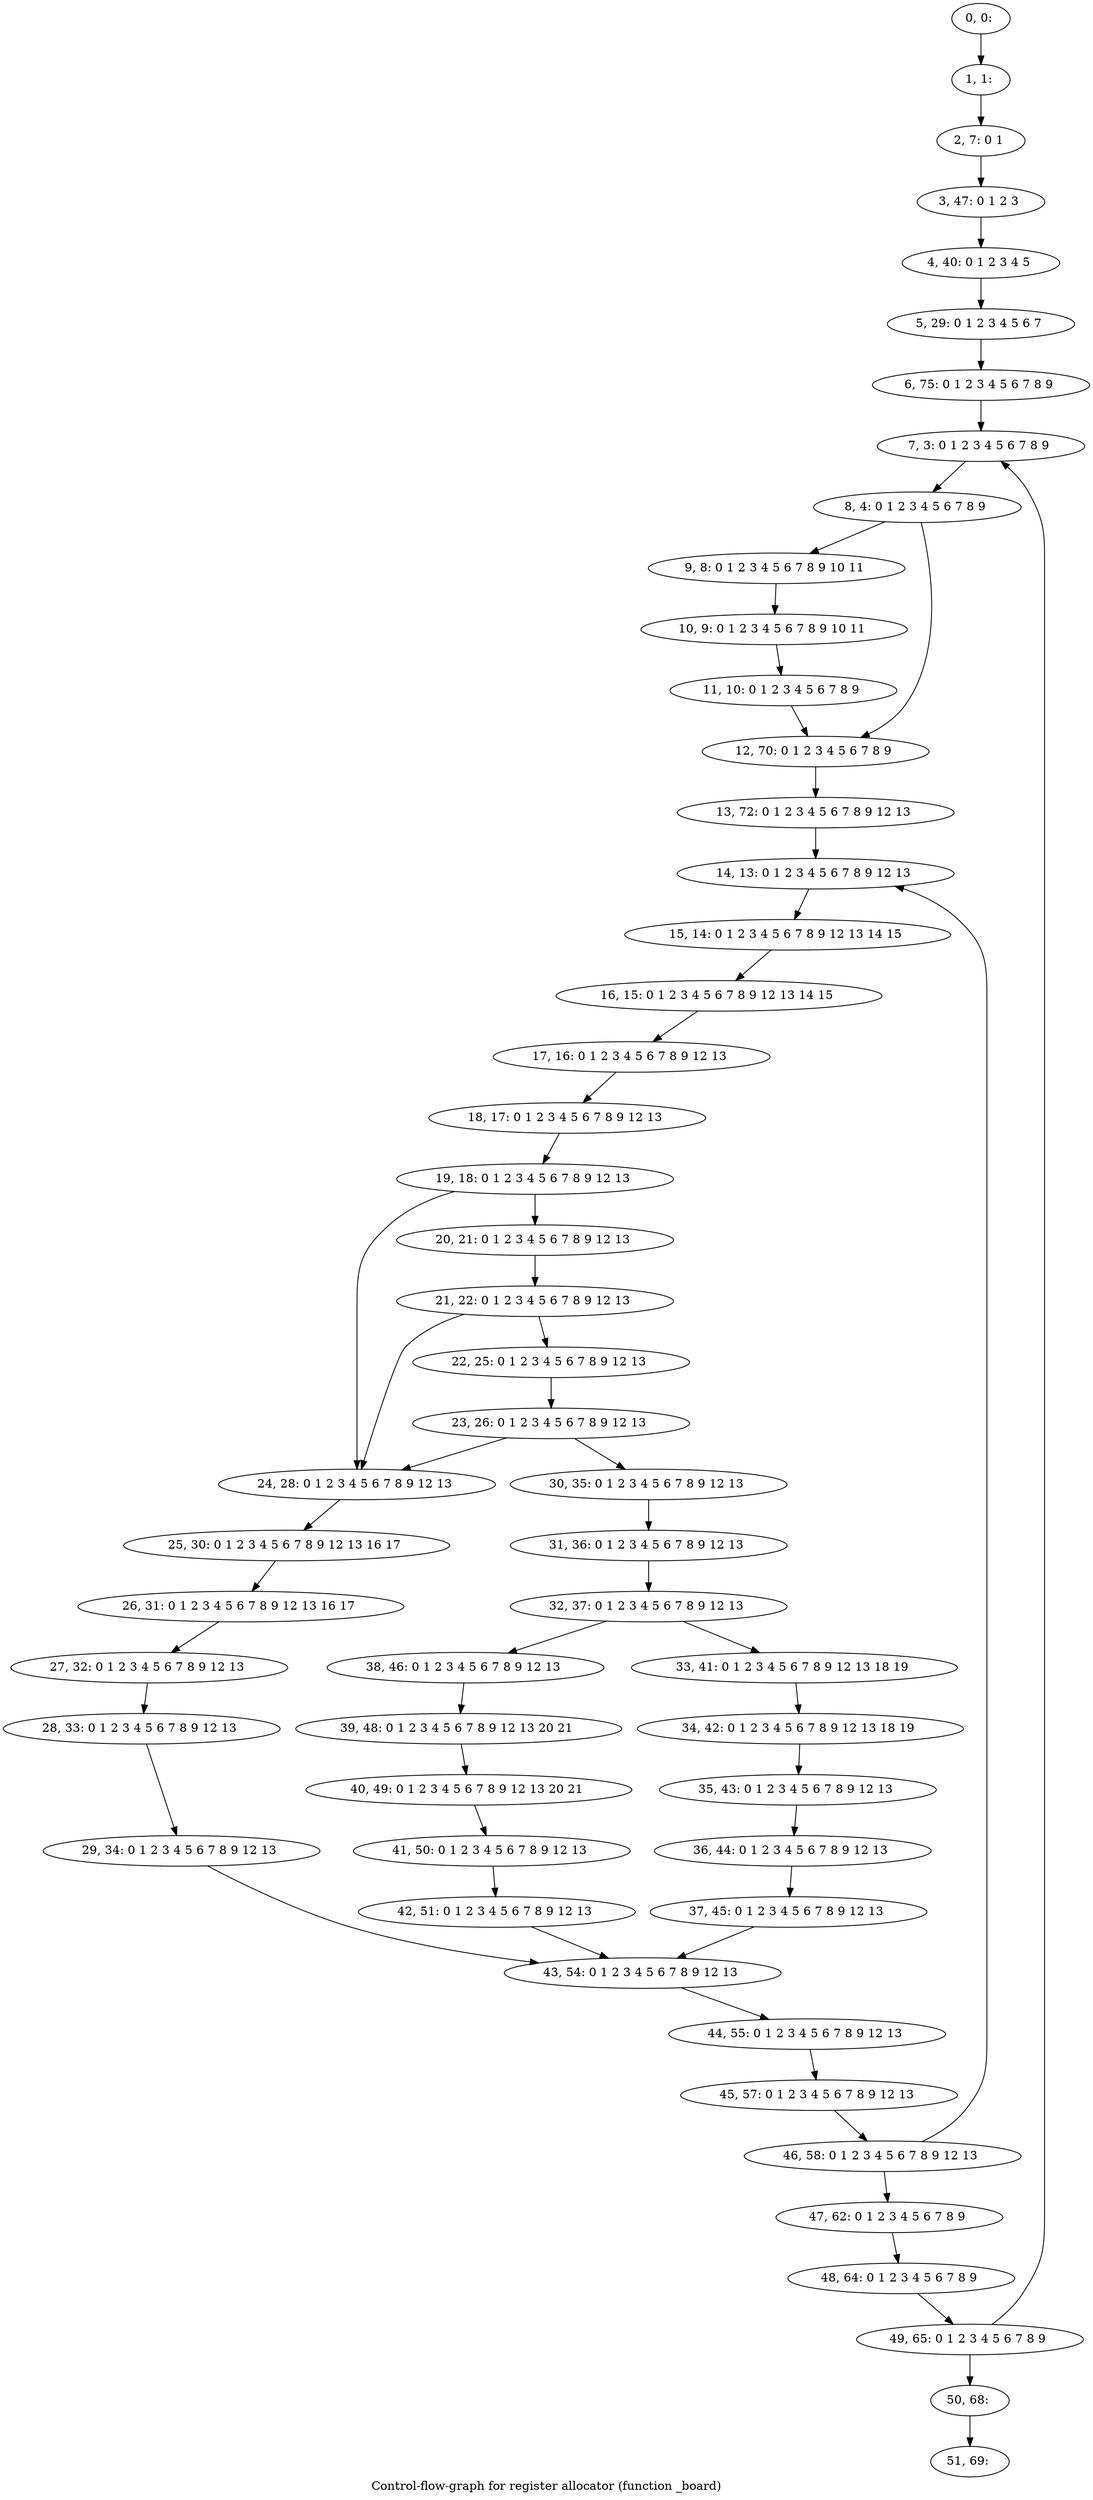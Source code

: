 digraph G {
graph [label="Control-flow-graph for register allocator (function _board)"]
0[label="0, 0: "];
1[label="1, 1: "];
2[label="2, 7: 0 1 "];
3[label="3, 47: 0 1 2 3 "];
4[label="4, 40: 0 1 2 3 4 5 "];
5[label="5, 29: 0 1 2 3 4 5 6 7 "];
6[label="6, 75: 0 1 2 3 4 5 6 7 8 9 "];
7[label="7, 3: 0 1 2 3 4 5 6 7 8 9 "];
8[label="8, 4: 0 1 2 3 4 5 6 7 8 9 "];
9[label="9, 8: 0 1 2 3 4 5 6 7 8 9 10 11 "];
10[label="10, 9: 0 1 2 3 4 5 6 7 8 9 10 11 "];
11[label="11, 10: 0 1 2 3 4 5 6 7 8 9 "];
12[label="12, 70: 0 1 2 3 4 5 6 7 8 9 "];
13[label="13, 72: 0 1 2 3 4 5 6 7 8 9 12 13 "];
14[label="14, 13: 0 1 2 3 4 5 6 7 8 9 12 13 "];
15[label="15, 14: 0 1 2 3 4 5 6 7 8 9 12 13 14 15 "];
16[label="16, 15: 0 1 2 3 4 5 6 7 8 9 12 13 14 15 "];
17[label="17, 16: 0 1 2 3 4 5 6 7 8 9 12 13 "];
18[label="18, 17: 0 1 2 3 4 5 6 7 8 9 12 13 "];
19[label="19, 18: 0 1 2 3 4 5 6 7 8 9 12 13 "];
20[label="20, 21: 0 1 2 3 4 5 6 7 8 9 12 13 "];
21[label="21, 22: 0 1 2 3 4 5 6 7 8 9 12 13 "];
22[label="22, 25: 0 1 2 3 4 5 6 7 8 9 12 13 "];
23[label="23, 26: 0 1 2 3 4 5 6 7 8 9 12 13 "];
24[label="24, 28: 0 1 2 3 4 5 6 7 8 9 12 13 "];
25[label="25, 30: 0 1 2 3 4 5 6 7 8 9 12 13 16 17 "];
26[label="26, 31: 0 1 2 3 4 5 6 7 8 9 12 13 16 17 "];
27[label="27, 32: 0 1 2 3 4 5 6 7 8 9 12 13 "];
28[label="28, 33: 0 1 2 3 4 5 6 7 8 9 12 13 "];
29[label="29, 34: 0 1 2 3 4 5 6 7 8 9 12 13 "];
30[label="30, 35: 0 1 2 3 4 5 6 7 8 9 12 13 "];
31[label="31, 36: 0 1 2 3 4 5 6 7 8 9 12 13 "];
32[label="32, 37: 0 1 2 3 4 5 6 7 8 9 12 13 "];
33[label="33, 41: 0 1 2 3 4 5 6 7 8 9 12 13 18 19 "];
34[label="34, 42: 0 1 2 3 4 5 6 7 8 9 12 13 18 19 "];
35[label="35, 43: 0 1 2 3 4 5 6 7 8 9 12 13 "];
36[label="36, 44: 0 1 2 3 4 5 6 7 8 9 12 13 "];
37[label="37, 45: 0 1 2 3 4 5 6 7 8 9 12 13 "];
38[label="38, 46: 0 1 2 3 4 5 6 7 8 9 12 13 "];
39[label="39, 48: 0 1 2 3 4 5 6 7 8 9 12 13 20 21 "];
40[label="40, 49: 0 1 2 3 4 5 6 7 8 9 12 13 20 21 "];
41[label="41, 50: 0 1 2 3 4 5 6 7 8 9 12 13 "];
42[label="42, 51: 0 1 2 3 4 5 6 7 8 9 12 13 "];
43[label="43, 54: 0 1 2 3 4 5 6 7 8 9 12 13 "];
44[label="44, 55: 0 1 2 3 4 5 6 7 8 9 12 13 "];
45[label="45, 57: 0 1 2 3 4 5 6 7 8 9 12 13 "];
46[label="46, 58: 0 1 2 3 4 5 6 7 8 9 12 13 "];
47[label="47, 62: 0 1 2 3 4 5 6 7 8 9 "];
48[label="48, 64: 0 1 2 3 4 5 6 7 8 9 "];
49[label="49, 65: 0 1 2 3 4 5 6 7 8 9 "];
50[label="50, 68: "];
51[label="51, 69: "];
0->1 ;
1->2 ;
2->3 ;
3->4 ;
4->5 ;
5->6 ;
6->7 ;
7->8 ;
8->9 ;
8->12 ;
9->10 ;
10->11 ;
11->12 ;
12->13 ;
13->14 ;
14->15 ;
15->16 ;
16->17 ;
17->18 ;
18->19 ;
19->20 ;
19->24 ;
20->21 ;
21->22 ;
21->24 ;
22->23 ;
23->24 ;
23->30 ;
24->25 ;
25->26 ;
26->27 ;
27->28 ;
28->29 ;
29->43 ;
30->31 ;
31->32 ;
32->33 ;
32->38 ;
33->34 ;
34->35 ;
35->36 ;
36->37 ;
37->43 ;
38->39 ;
39->40 ;
40->41 ;
41->42 ;
42->43 ;
43->44 ;
44->45 ;
45->46 ;
46->47 ;
46->14 ;
47->48 ;
48->49 ;
49->50 ;
49->7 ;
50->51 ;
}
